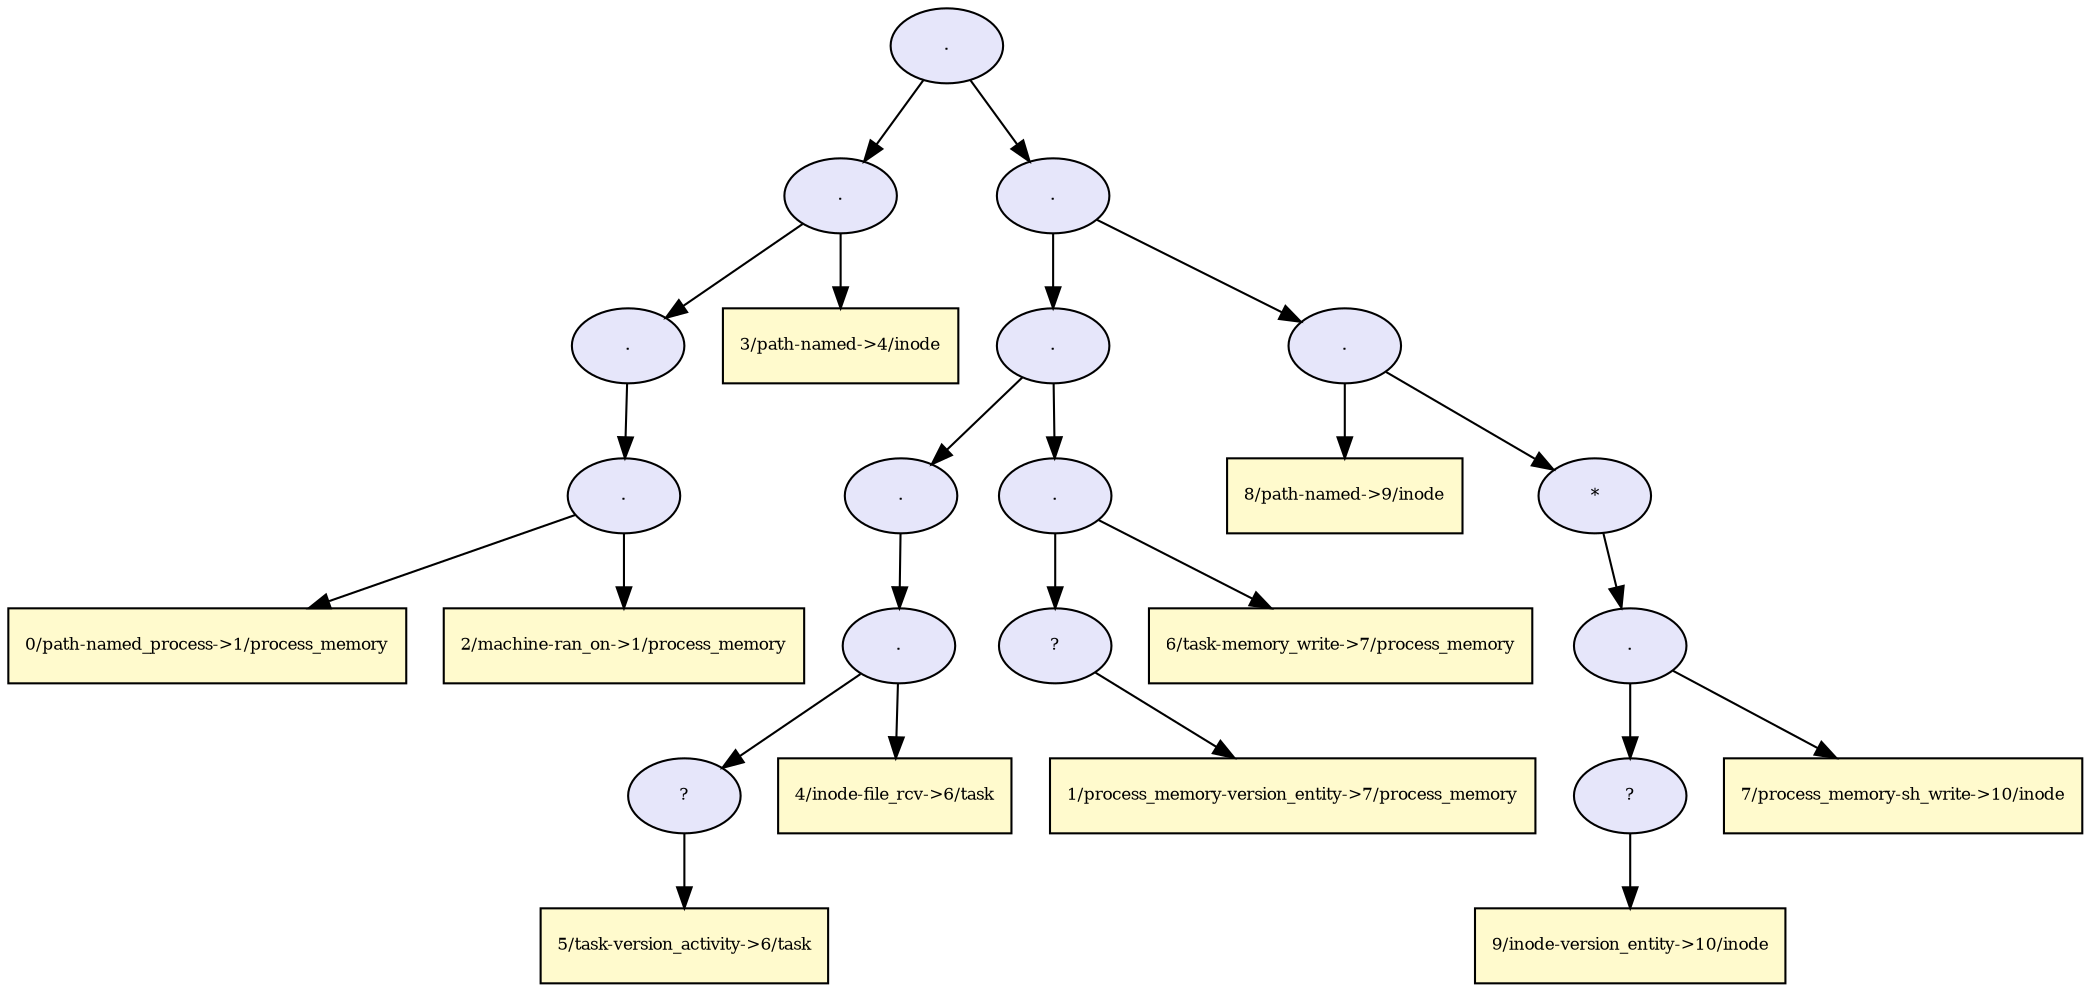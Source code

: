 digraph RGL__DirectedAdjacencyGraph {24[fontsize = 8,label = ".",shape = ellipse, fillcolor="#e6e6fa", style = filled]

24 -> 5[fontsize = 8, color="#000000"]

5[fontsize = 8,label = ".",shape = ellipse, fillcolor="#e6e6fa", style = filled]

5 -> 3[fontsize = 8, color="#000000"]

3[fontsize = 8,label = ".",shape = ellipse, fillcolor="#e6e6fa", style = filled]

3 -> 2[fontsize = 8, color="#000000"]

2[fontsize = 8,label = ".",shape = ellipse, fillcolor="#e6e6fa", style = filled]

2 -> 0[fontsize = 8, color="#000000"]

0[fontsize = 8,label = "0/path-named_process->1/process_memory",shape = rectangle, fillcolor="#fffacd", style = filled]

2 -> 1[fontsize = 8, color="#000000"]

1[fontsize = 8,label = "2/machine-ran_on->1/process_memory",shape = rectangle, fillcolor="#fffacd", style = filled]

5 -> 4[fontsize = 8, color="#000000"]

4[fontsize = 8,label = "3/path-named->4/inode",shape = rectangle, fillcolor="#fffacd", style = filled]

24 -> 23[fontsize = 8, color="#000000"]

23[fontsize = 8,label = ".",shape = ellipse, fillcolor="#e6e6fa", style = filled]

23 -> 15[fontsize = 8, color="#000000"]

15[fontsize = 8,label = ".",shape = ellipse, fillcolor="#e6e6fa", style = filled]

15 -> 10[fontsize = 8, color="#000000"]

10[fontsize = 8,label = ".",shape = ellipse, fillcolor="#e6e6fa", style = filled]

10 -> 9[fontsize = 8, color="#000000"]

9[fontsize = 8,label = ".",shape = ellipse, fillcolor="#e6e6fa", style = filled]

9 -> 7[fontsize = 8, color="#000000"]

7[fontsize = 8,label = "?",shape = ellipse, fillcolor="#e6e6fa", style = filled]

7 -> 6[fontsize = 8, color="#000000"]

6[fontsize = 8,label = "5/task-version_activity->6/task",shape = rectangle, fillcolor="#fffacd", style = filled]

9 -> 8[fontsize = 8, color="#000000"]

8[fontsize = 8,label = "4/inode-file_rcv->6/task",shape = rectangle, fillcolor="#fffacd", style = filled]

15 -> 14[fontsize = 8, color="#000000"]

14[fontsize = 8,label = ".",shape = ellipse, fillcolor="#e6e6fa", style = filled]

14 -> 12[fontsize = 8, color="#000000"]

12[fontsize = 8,label = "?",shape = ellipse, fillcolor="#e6e6fa", style = filled]

12 -> 11[fontsize = 8, color="#000000"]

11[fontsize = 8,label = "1/process_memory-version_entity->7/process_memory",shape = rectangle, fillcolor="#fffacd", style = filled]

14 -> 13[fontsize = 8, color="#000000"]

13[fontsize = 8,label = "6/task-memory_write->7/process_memory",shape = rectangle, fillcolor="#fffacd", style = filled]

23 -> 22[fontsize = 8, color="#000000"]

22[fontsize = 8,label = ".",shape = ellipse, fillcolor="#e6e6fa", style = filled]

22 -> 16[fontsize = 8, color="#000000"]

16[fontsize = 8,label = "8/path-named->9/inode",shape = rectangle, fillcolor="#fffacd", style = filled]

22 -> 21[fontsize = 8, color="#000000"]

21[fontsize = 8,label = "*",shape = ellipse, fillcolor="#e6e6fa", style = filled]

21 -> 20[fontsize = 8, color="#000000"]

20[fontsize = 8,label = ".",shape = ellipse, fillcolor="#e6e6fa", style = filled]

20 -> 18[fontsize = 8, color="#000000"]

18[fontsize = 8,label = "?",shape = ellipse, fillcolor="#e6e6fa", style = filled]

18 -> 17[fontsize = 8, color="#000000"]

17[fontsize = 8,label = "9/inode-version_entity->10/inode",shape = rectangle, fillcolor="#fffacd", style = filled]

20 -> 19[fontsize = 8, color="#000000"]

19[fontsize = 8,label = "7/process_memory-sh_write->10/inode",shape = rectangle, fillcolor="#fffacd", style = filled]

}
